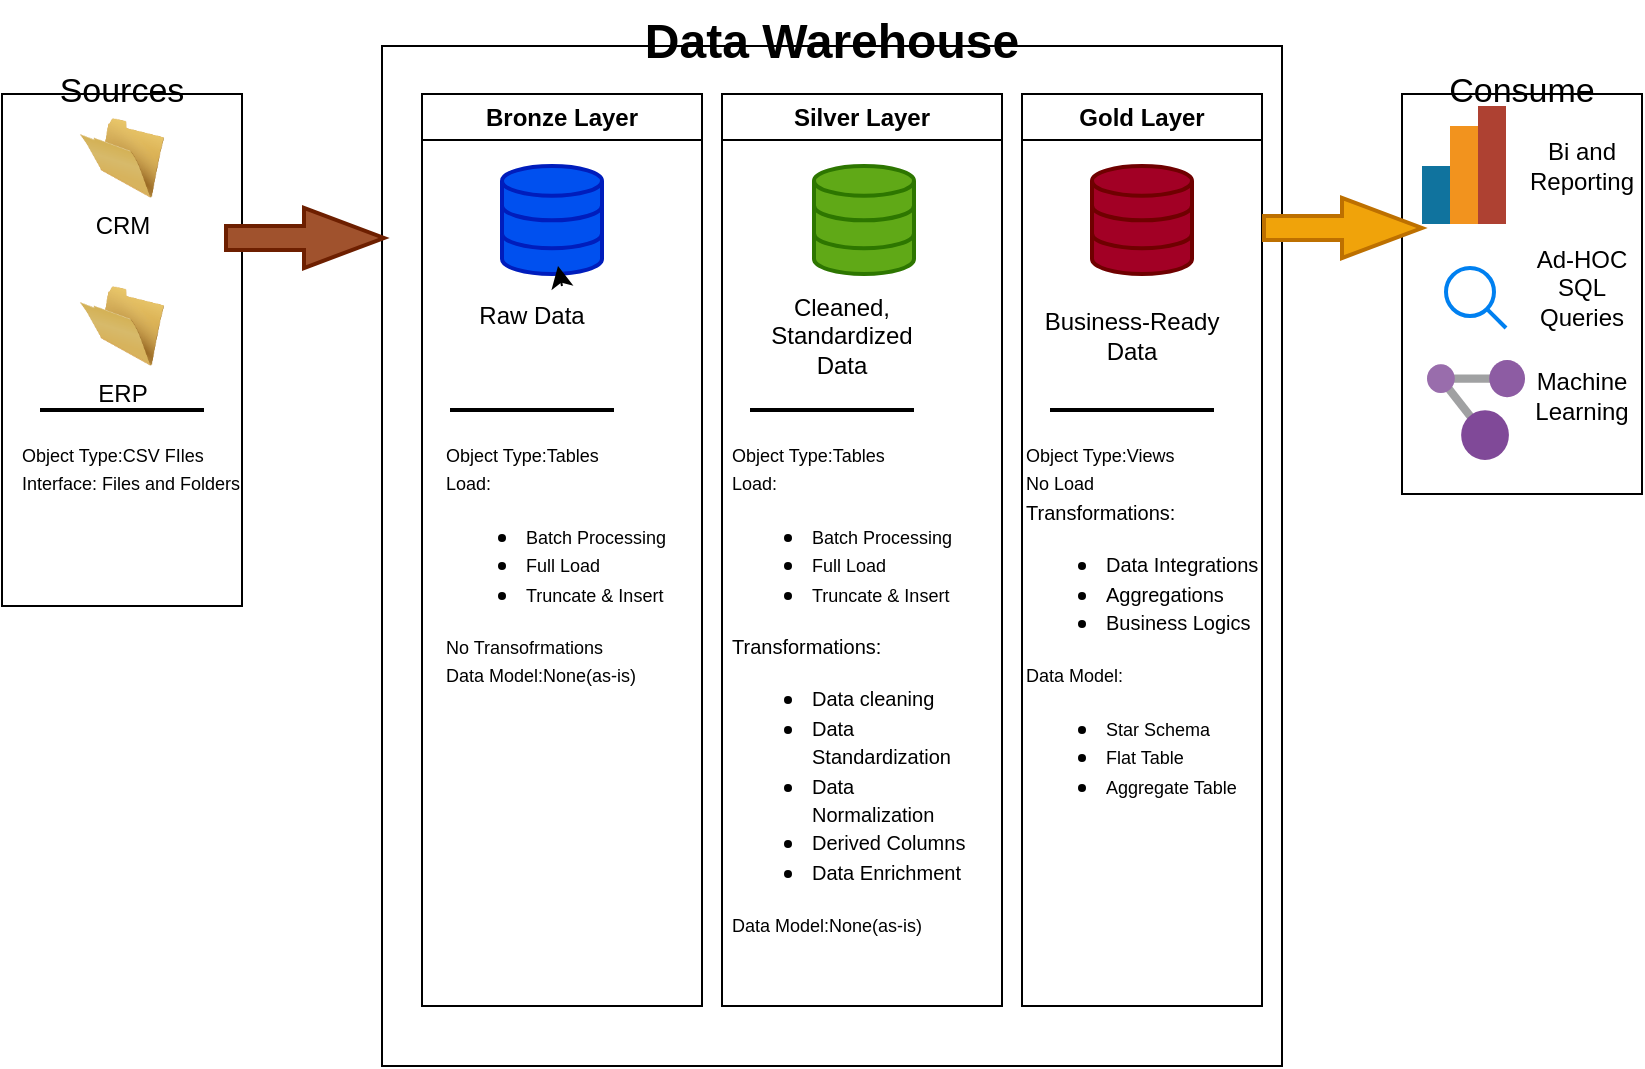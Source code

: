 <mxfile version="28.0.3">
  <diagram name="Page-1" id="dhZ-BBnoe9LdI6RmhzRi">
    <mxGraphModel dx="1678" dy="1000" grid="1" gridSize="10" guides="1" tooltips="1" connect="1" arrows="1" fold="1" page="1" pageScale="1" pageWidth="850" pageHeight="1100" math="0" shadow="0">
      <root>
        <mxCell id="0" />
        <mxCell id="1" parent="0" />
        <mxCell id="seIx3jWqZTiEiV0GVQvr-2" value="" style="rounded=0;whiteSpace=wrap;html=1;" vertex="1" parent="1">
          <mxGeometry x="4" y="154" width="120" height="256" as="geometry" />
        </mxCell>
        <mxCell id="seIx3jWqZTiEiV0GVQvr-3" value="Sources" style="text;html=1;align=center;verticalAlign=top;whiteSpace=wrap;rounded=0;fontSize=17;" vertex="1" parent="1">
          <mxGeometry x="34" y="136" width="60" height="30" as="geometry" />
        </mxCell>
        <mxCell id="seIx3jWqZTiEiV0GVQvr-4" value="" style="rounded=0;whiteSpace=wrap;html=1;" vertex="1" parent="1">
          <mxGeometry x="194" y="130" width="450" height="510" as="geometry" />
        </mxCell>
        <mxCell id="seIx3jWqZTiEiV0GVQvr-5" value="&lt;h1 style=&quot;margin-top: 0px;&quot;&gt;Data Warehouse&lt;/h1&gt;" style="text;html=1;whiteSpace=wrap;overflow=hidden;rounded=0;align=center;" vertex="1" parent="1">
          <mxGeometry x="309" y="107" width="220" height="120" as="geometry" />
        </mxCell>
        <mxCell id="seIx3jWqZTiEiV0GVQvr-6" value="Bronze Layer" style="swimlane;whiteSpace=wrap;html=1;" vertex="1" parent="1">
          <mxGeometry x="214" y="154" width="140" height="456" as="geometry" />
        </mxCell>
        <mxCell id="seIx3jWqZTiEiV0GVQvr-15" value="Raw Data" style="text;html=1;align=center;verticalAlign=middle;whiteSpace=wrap;rounded=0;" vertex="1" parent="seIx3jWqZTiEiV0GVQvr-6">
          <mxGeometry x="25" y="96" width="60" height="30" as="geometry" />
        </mxCell>
        <mxCell id="seIx3jWqZTiEiV0GVQvr-24" value="" style="line;strokeWidth=2;html=1;" vertex="1" parent="seIx3jWqZTiEiV0GVQvr-6">
          <mxGeometry x="14" y="156" width="82" height="4" as="geometry" />
        </mxCell>
        <mxCell id="seIx3jWqZTiEiV0GVQvr-28" value="&lt;font style=&quot;font-size: 9px;&quot;&gt;Object Type:Tables&lt;/font&gt;&lt;div&gt;&lt;font style=&quot;font-size: 9px;&quot;&gt;Load:&lt;/font&gt;&lt;/div&gt;&lt;div&gt;&lt;ul&gt;&lt;li&gt;&lt;font style=&quot;font-size: 9px;&quot;&gt;Batch Processing&lt;/font&gt;&lt;/li&gt;&lt;li&gt;&lt;font style=&quot;font-size: 9px;&quot;&gt;Full Load&lt;/font&gt;&lt;/li&gt;&lt;li&gt;&lt;font style=&quot;font-size: 9px;&quot;&gt;Truncate &amp;amp; Insert&lt;/font&gt;&lt;/li&gt;&lt;/ul&gt;&lt;/div&gt;&lt;div&gt;&lt;font style=&quot;font-size: 9px;&quot;&gt;No Transofrmations&lt;/font&gt;&lt;/div&gt;&lt;div&gt;&lt;font style=&quot;font-size: 9px;&quot;&gt;Data Model:None(as-is)&lt;/font&gt;&lt;/div&gt;" style="text;html=1;align=left;verticalAlign=top;whiteSpace=wrap;rounded=0;" vertex="1" parent="seIx3jWqZTiEiV0GVQvr-6">
          <mxGeometry x="10" y="166" width="120" height="124" as="geometry" />
        </mxCell>
        <mxCell id="seIx3jWqZTiEiV0GVQvr-68" value="" style="html=1;verticalLabelPosition=bottom;align=center;labelBackgroundColor=#ffffff;verticalAlign=top;strokeWidth=2;strokeColor=#001DBC;shadow=0;dashed=0;shape=mxgraph.ios7.icons.data;fillColor=#0050ef;fontColor=#ffffff;" vertex="1" parent="seIx3jWqZTiEiV0GVQvr-6">
          <mxGeometry x="40" y="36" width="50" height="54" as="geometry" />
        </mxCell>
        <mxCell id="seIx3jWqZTiEiV0GVQvr-71" style="edgeStyle=none;curved=1;rounded=0;orthogonalLoop=1;jettySize=auto;html=1;exitX=0.75;exitY=0;exitDx=0;exitDy=0;entryX=0.56;entryY=0.926;entryDx=0;entryDy=0;entryPerimeter=0;fontSize=12;startSize=8;endSize=8;" edge="1" parent="seIx3jWqZTiEiV0GVQvr-6" source="seIx3jWqZTiEiV0GVQvr-15" target="seIx3jWqZTiEiV0GVQvr-68">
          <mxGeometry relative="1" as="geometry" />
        </mxCell>
        <mxCell id="seIx3jWqZTiEiV0GVQvr-7" value="Gold Layer" style="swimlane;whiteSpace=wrap;html=1;" vertex="1" parent="1">
          <mxGeometry x="514" y="154" width="120" height="456" as="geometry" />
        </mxCell>
        <mxCell id="seIx3jWqZTiEiV0GVQvr-17" value="Business-Ready Data" style="text;html=1;align=center;verticalAlign=middle;whiteSpace=wrap;rounded=0;" vertex="1" parent="seIx3jWqZTiEiV0GVQvr-7">
          <mxGeometry x="10" y="106" width="90" height="30" as="geometry" />
        </mxCell>
        <mxCell id="seIx3jWqZTiEiV0GVQvr-26" value="" style="line;strokeWidth=2;html=1;" vertex="1" parent="seIx3jWqZTiEiV0GVQvr-7">
          <mxGeometry x="14" y="156" width="82" height="4" as="geometry" />
        </mxCell>
        <mxCell id="seIx3jWqZTiEiV0GVQvr-70" value="" style="html=1;verticalLabelPosition=bottom;align=center;labelBackgroundColor=#ffffff;verticalAlign=top;strokeWidth=2;strokeColor=#6F0000;shadow=0;dashed=0;shape=mxgraph.ios7.icons.data;fillColor=#a20025;fontColor=#ffffff;" vertex="1" parent="seIx3jWqZTiEiV0GVQvr-7">
          <mxGeometry x="35" y="36" width="50" height="54" as="geometry" />
        </mxCell>
        <mxCell id="seIx3jWqZTiEiV0GVQvr-8" value="Silver Layer" style="swimlane;whiteSpace=wrap;html=1;" vertex="1" parent="1">
          <mxGeometry x="364" y="154" width="140" height="456" as="geometry" />
        </mxCell>
        <mxCell id="seIx3jWqZTiEiV0GVQvr-25" value="" style="line;strokeWidth=2;html=1;" vertex="1" parent="seIx3jWqZTiEiV0GVQvr-8">
          <mxGeometry x="14" y="156" width="82" height="4" as="geometry" />
        </mxCell>
        <mxCell id="seIx3jWqZTiEiV0GVQvr-69" value="" style="html=1;verticalLabelPosition=bottom;align=center;labelBackgroundColor=#ffffff;verticalAlign=top;strokeWidth=2;strokeColor=#2D7600;shadow=0;dashed=0;shape=mxgraph.ios7.icons.data;fillColor=#60a917;fontColor=#ffffff;" vertex="1" parent="seIx3jWqZTiEiV0GVQvr-8">
          <mxGeometry x="46" y="36" width="50" height="54" as="geometry" />
        </mxCell>
        <mxCell id="seIx3jWqZTiEiV0GVQvr-12" value="CRM" style="image;html=1;image=img/lib/clip_art/general/Empty_Folder_128x128.png" vertex="1" parent="1">
          <mxGeometry x="39" y="166" width="50" height="40" as="geometry" />
        </mxCell>
        <mxCell id="seIx3jWqZTiEiV0GVQvr-13" value="ERP&lt;div&gt;&lt;br&gt;&lt;/div&gt;" style="image;html=1;image=img/lib/clip_art/general/Empty_Folder_128x128.png" vertex="1" parent="1">
          <mxGeometry x="39" y="250" width="50" height="40" as="geometry" />
        </mxCell>
        <mxCell id="seIx3jWqZTiEiV0GVQvr-14" value="" style="verticalLabelPosition=bottom;verticalAlign=top;html=1;strokeWidth=2;shape=mxgraph.arrows2.arrow;dy=0.6;dx=40;notch=0;fillColor=#a0522d;fontColor=#ffffff;strokeColor=#6D1F00;" vertex="1" parent="1">
          <mxGeometry x="116" y="211" width="79" height="30" as="geometry" />
        </mxCell>
        <mxCell id="seIx3jWqZTiEiV0GVQvr-16" value="Cleaned, Standardized Data" style="text;html=1;align=center;verticalAlign=middle;whiteSpace=wrap;rounded=0;" vertex="1" parent="1">
          <mxGeometry x="394" y="260" width="60" height="30" as="geometry" />
        </mxCell>
        <mxCell id="seIx3jWqZTiEiV0GVQvr-18" value="" style="rounded=0;whiteSpace=wrap;html=1;" vertex="1" parent="1">
          <mxGeometry x="704" y="154" width="120" height="200" as="geometry" />
        </mxCell>
        <mxCell id="seIx3jWqZTiEiV0GVQvr-19" value="Consume&lt;div&gt;&lt;br&gt;&lt;/div&gt;" style="text;html=1;align=center;verticalAlign=top;whiteSpace=wrap;rounded=0;fontSize=17;" vertex="1" parent="1">
          <mxGeometry x="734" y="136" width="60" height="30" as="geometry" />
        </mxCell>
        <mxCell id="seIx3jWqZTiEiV0GVQvr-22" value="" style="verticalLabelPosition=bottom;verticalAlign=top;html=1;strokeWidth=2;shape=mxgraph.arrows2.arrow;dy=0.6;dx=40;notch=0;fillColor=#f0a30a;fontColor=#000000;strokeColor=#BD7000;" vertex="1" parent="1">
          <mxGeometry x="635" y="206" width="79" height="30" as="geometry" />
        </mxCell>
        <mxCell id="seIx3jWqZTiEiV0GVQvr-27" value="&lt;font style=&quot;font-size: 9px;&quot;&gt;Object Type:CSV FIles&lt;/font&gt;&lt;div&gt;&lt;font style=&quot;font-size: 9px;&quot;&gt;Interface: Files and Folders&lt;/font&gt;&lt;/div&gt;" style="text;html=1;align=left;verticalAlign=top;whiteSpace=wrap;rounded=0;" vertex="1" parent="1">
          <mxGeometry x="12" y="320" width="130" height="40" as="geometry" />
        </mxCell>
        <mxCell id="seIx3jWqZTiEiV0GVQvr-29" value="" style="line;strokeWidth=2;html=1;" vertex="1" parent="1">
          <mxGeometry x="23" y="310" width="82" height="4" as="geometry" />
        </mxCell>
        <mxCell id="seIx3jWqZTiEiV0GVQvr-30" value="&lt;font style=&quot;font-size: 9px;&quot;&gt;Object Type:Tables&lt;/font&gt;&lt;div&gt;&lt;font style=&quot;font-size: 9px;&quot;&gt;Load:&lt;/font&gt;&lt;/div&gt;&lt;div&gt;&lt;ul&gt;&lt;li&gt;&lt;font style=&quot;font-size: 9px;&quot;&gt;Batch Processing&lt;/font&gt;&lt;/li&gt;&lt;li&gt;&lt;font style=&quot;font-size: 9px;&quot;&gt;Full Load&lt;/font&gt;&lt;/li&gt;&lt;li&gt;&lt;font style=&quot;font-size: 9px;&quot;&gt;Truncate &amp;amp; Insert&lt;/font&gt;&lt;/li&gt;&lt;/ul&gt;&lt;/div&gt;&lt;div&gt;&lt;font size=&quot;1&quot;&gt;Transformations:&lt;/font&gt;&lt;/div&gt;&lt;div&gt;&lt;ul&gt;&lt;li&gt;&lt;font size=&quot;1&quot;&gt;Data cleaning&lt;/font&gt;&lt;/li&gt;&lt;li&gt;&lt;font size=&quot;1&quot;&gt;Data Standardization&lt;/font&gt;&lt;/li&gt;&lt;li&gt;&lt;font size=&quot;1&quot;&gt;Data Normalization&lt;/font&gt;&lt;/li&gt;&lt;li&gt;&lt;font size=&quot;1&quot;&gt;Derived Columns&lt;/font&gt;&lt;/li&gt;&lt;li&gt;&lt;font size=&quot;1&quot;&gt;Data Enrichment&lt;/font&gt;&lt;/li&gt;&lt;/ul&gt;&lt;/div&gt;&lt;div&gt;&lt;font style=&quot;font-size: 9px;&quot;&gt;Data Model:None(as-is)&lt;/font&gt;&lt;/div&gt;" style="text;html=1;align=left;verticalAlign=top;whiteSpace=wrap;rounded=0;" vertex="1" parent="1">
          <mxGeometry x="367" y="320" width="120" height="290" as="geometry" />
        </mxCell>
        <mxCell id="seIx3jWqZTiEiV0GVQvr-31" value="&lt;font style=&quot;font-size: 9px;&quot;&gt;Object Type:Views&lt;/font&gt;&lt;div&gt;&lt;font style=&quot;font-size: 9px;&quot;&gt;No Load&lt;/font&gt;&lt;/div&gt;&lt;div&gt;&lt;span style=&quot;background-color: transparent; color: light-dark(rgb(0, 0, 0), rgb(255, 255, 255)); font-size: x-small;&quot;&gt;Transformations:&lt;/span&gt;&lt;/div&gt;&lt;div&gt;&lt;ul&gt;&lt;li&gt;&lt;font size=&quot;1&quot;&gt;Data Integrations&lt;/font&gt;&lt;/li&gt;&lt;li&gt;&lt;font size=&quot;1&quot;&gt;Aggregations&lt;/font&gt;&lt;/li&gt;&lt;li&gt;&lt;font size=&quot;1&quot;&gt;Business Logics&lt;/font&gt;&lt;/li&gt;&lt;/ul&gt;&lt;/div&gt;&lt;div&gt;&lt;font style=&quot;font-size: 9px;&quot;&gt;Data Model:&lt;/font&gt;&lt;/div&gt;&lt;div&gt;&lt;ul&gt;&lt;li&gt;&lt;font style=&quot;font-size: 9px;&quot;&gt;Star Schema&lt;/font&gt;&lt;/li&gt;&lt;li&gt;&lt;font style=&quot;font-size: 9px;&quot;&gt;Flat Table&lt;/font&gt;&lt;/li&gt;&lt;li&gt;&lt;font style=&quot;font-size: 9px;&quot;&gt;Aggregate Table&lt;/font&gt;&lt;/li&gt;&lt;/ul&gt;&lt;/div&gt;" style="text;html=1;align=left;verticalAlign=top;whiteSpace=wrap;rounded=0;" vertex="1" parent="1">
          <mxGeometry x="514" y="320" width="120" height="290" as="geometry" />
        </mxCell>
        <mxCell id="seIx3jWqZTiEiV0GVQvr-47" value="" style="fillColor=#10739E;strokeColor=none;" vertex="1" parent="1">
          <mxGeometry x="714" y="190" width="14" height="29" as="geometry" />
        </mxCell>
        <mxCell id="seIx3jWqZTiEiV0GVQvr-50" value="" style="fillColor=#F2931E;strokeColor=none;" vertex="1" parent="1">
          <mxGeometry x="728" y="170" width="14" height="49" as="geometry" />
        </mxCell>
        <mxCell id="seIx3jWqZTiEiV0GVQvr-53" value="" style="fillColor=#AE4132;strokeColor=none;" vertex="1" parent="1">
          <mxGeometry x="742" y="160" width="14" height="59" as="geometry" />
        </mxCell>
        <mxCell id="seIx3jWqZTiEiV0GVQvr-62" value="" style="html=1;verticalLabelPosition=bottom;align=center;labelBackgroundColor=#ffffff;verticalAlign=top;strokeWidth=2;strokeColor=#0080F0;shadow=0;dashed=0;shape=mxgraph.ios7.icons.looking_glass;" vertex="1" parent="1">
          <mxGeometry x="726" y="241" width="30" height="30" as="geometry" />
        </mxCell>
        <mxCell id="seIx3jWqZTiEiV0GVQvr-63" value="" style="image;sketch=0;aspect=fixed;html=1;points=[];align=center;fontSize=12;image=img/lib/mscae/Resource_Graph_Explorer.svg;" vertex="1" parent="1">
          <mxGeometry x="716.5" y="287" width="49" height="50" as="geometry" />
        </mxCell>
        <mxCell id="seIx3jWqZTiEiV0GVQvr-64" value="Bi and Reporting" style="text;html=1;align=center;verticalAlign=middle;whiteSpace=wrap;rounded=0;" vertex="1" parent="1">
          <mxGeometry x="764" y="174.5" width="60" height="30" as="geometry" />
        </mxCell>
        <mxCell id="seIx3jWqZTiEiV0GVQvr-65" value="Ad-HOC&lt;div&gt;SQL Queries&lt;/div&gt;" style="text;html=1;align=center;verticalAlign=middle;whiteSpace=wrap;rounded=0;" vertex="1" parent="1">
          <mxGeometry x="764" y="236" width="60" height="30" as="geometry" />
        </mxCell>
        <mxCell id="seIx3jWqZTiEiV0GVQvr-66" value="Machine Learning" style="text;html=1;align=center;verticalAlign=middle;whiteSpace=wrap;rounded=0;" vertex="1" parent="1">
          <mxGeometry x="764" y="290" width="60" height="30" as="geometry" />
        </mxCell>
        <mxCell id="seIx3jWqZTiEiV0GVQvr-67" style="edgeStyle=none;curved=1;rounded=0;orthogonalLoop=1;jettySize=auto;html=1;exitX=0.5;exitY=0;exitDx=0;exitDy=0;fontSize=12;startSize=8;endSize=8;" edge="1" parent="1" source="seIx3jWqZTiEiV0GVQvr-64" target="seIx3jWqZTiEiV0GVQvr-64">
          <mxGeometry relative="1" as="geometry" />
        </mxCell>
      </root>
    </mxGraphModel>
  </diagram>
</mxfile>
